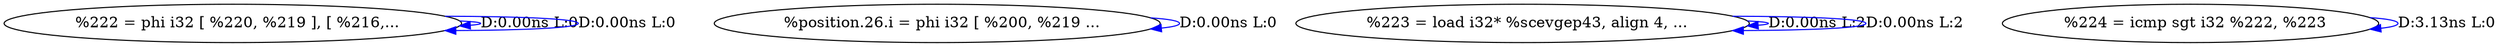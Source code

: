 digraph {
Node0x2869940[label="  %222 = phi i32 [ %220, %219 ], [ %216,..."];
Node0x2869940 -> Node0x2869940[label="D:0.00ns L:0",color=blue];
Node0x2869940 -> Node0x2869940[label="D:0.00ns L:0",color=blue];
Node0x2869a20[label="  %position.26.i = phi i32 [ %200, %219 ..."];
Node0x2869a20 -> Node0x2869a20[label="D:0.00ns L:0",color=blue];
Node0x2869b00[label="  %223 = load i32* %scevgep43, align 4, ..."];
Node0x2869b00 -> Node0x2869b00[label="D:0.00ns L:2",color=blue];
Node0x2869b00 -> Node0x2869b00[label="D:0.00ns L:2",color=blue];
Node0x2869be0[label="  %224 = icmp sgt i32 %222, %223"];
Node0x2869be0 -> Node0x2869be0[label="D:3.13ns L:0",color=blue];
}
